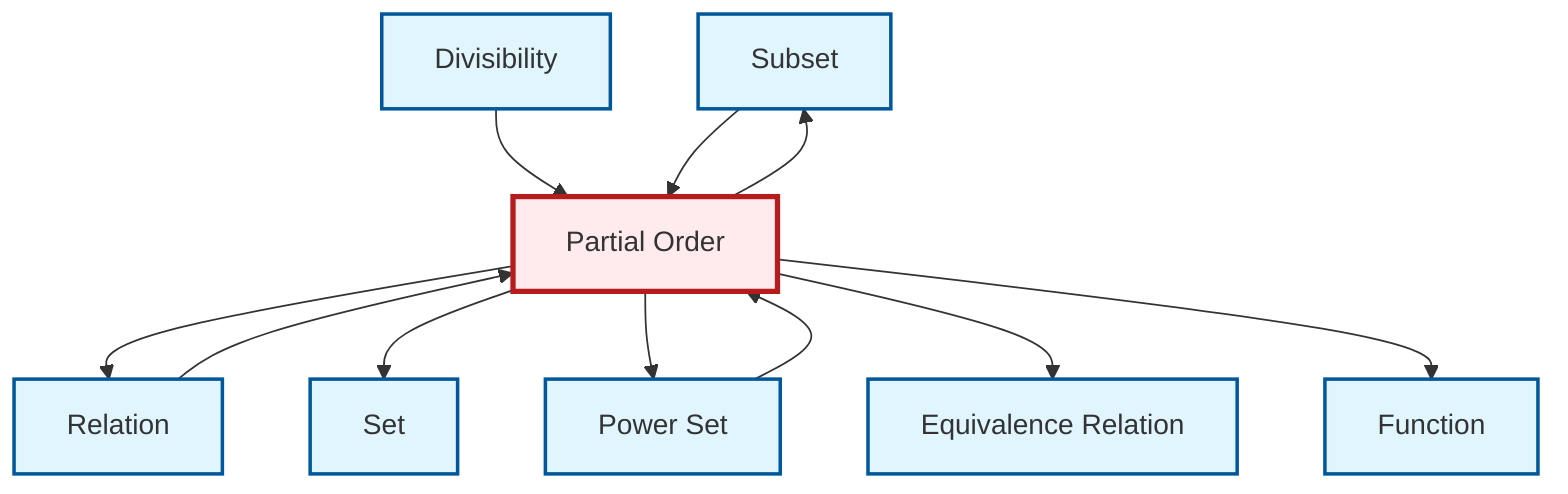 graph TD
    classDef definition fill:#e1f5fe,stroke:#01579b,stroke-width:2px
    classDef theorem fill:#f3e5f5,stroke:#4a148c,stroke-width:2px
    classDef axiom fill:#fff3e0,stroke:#e65100,stroke-width:2px
    classDef example fill:#e8f5e9,stroke:#1b5e20,stroke-width:2px
    classDef current fill:#ffebee,stroke:#b71c1c,stroke-width:3px
    def-subset["Subset"]:::definition
    def-partial-order["Partial Order"]:::definition
    def-power-set["Power Set"]:::definition
    def-divisibility["Divisibility"]:::definition
    def-function["Function"]:::definition
    def-set["Set"]:::definition
    def-equivalence-relation["Equivalence Relation"]:::definition
    def-relation["Relation"]:::definition
    def-partial-order --> def-relation
    def-partial-order --> def-set
    def-power-set --> def-partial-order
    def-partial-order --> def-subset
    def-partial-order --> def-power-set
    def-divisibility --> def-partial-order
    def-subset --> def-partial-order
    def-relation --> def-partial-order
    def-partial-order --> def-equivalence-relation
    def-partial-order --> def-function
    class def-partial-order current
